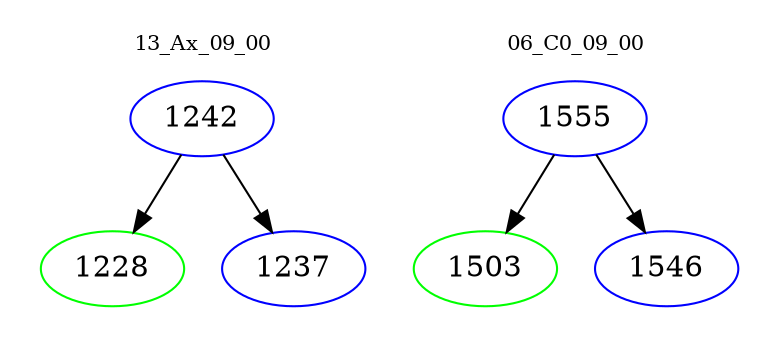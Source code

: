 digraph{
subgraph cluster_0 {
color = white
label = "13_Ax_09_00";
fontsize=10;
T0_1242 [label="1242", color="blue"]
T0_1242 -> T0_1228 [color="black"]
T0_1228 [label="1228", color="green"]
T0_1242 -> T0_1237 [color="black"]
T0_1237 [label="1237", color="blue"]
}
subgraph cluster_1 {
color = white
label = "06_C0_09_00";
fontsize=10;
T1_1555 [label="1555", color="blue"]
T1_1555 -> T1_1503 [color="black"]
T1_1503 [label="1503", color="green"]
T1_1555 -> T1_1546 [color="black"]
T1_1546 [label="1546", color="blue"]
}
}
